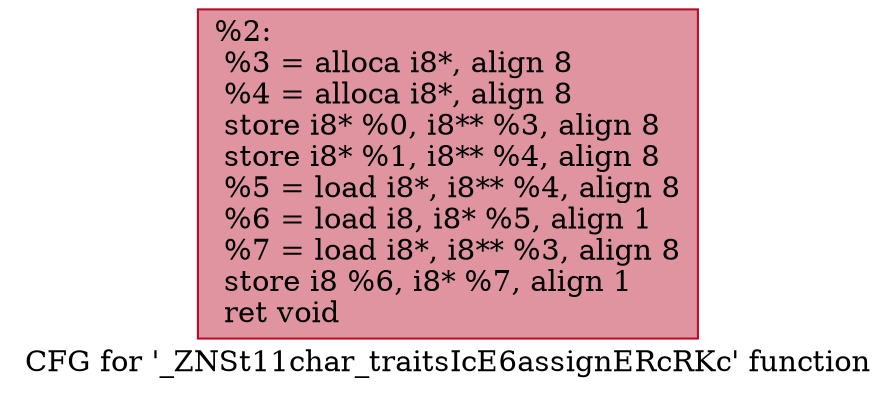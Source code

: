 digraph "CFG for '_ZNSt11char_traitsIcE6assignERcRKc' function" {
	label="CFG for '_ZNSt11char_traitsIcE6assignERcRKc' function";

	Node0x56518efa0d20 [shape=record,color="#b70d28ff", style=filled, fillcolor="#b70d2870",label="{%2:\l  %3 = alloca i8*, align 8\l  %4 = alloca i8*, align 8\l  store i8* %0, i8** %3, align 8\l  store i8* %1, i8** %4, align 8\l  %5 = load i8*, i8** %4, align 8\l  %6 = load i8, i8* %5, align 1\l  %7 = load i8*, i8** %3, align 8\l  store i8 %6, i8* %7, align 1\l  ret void\l}"];
}
